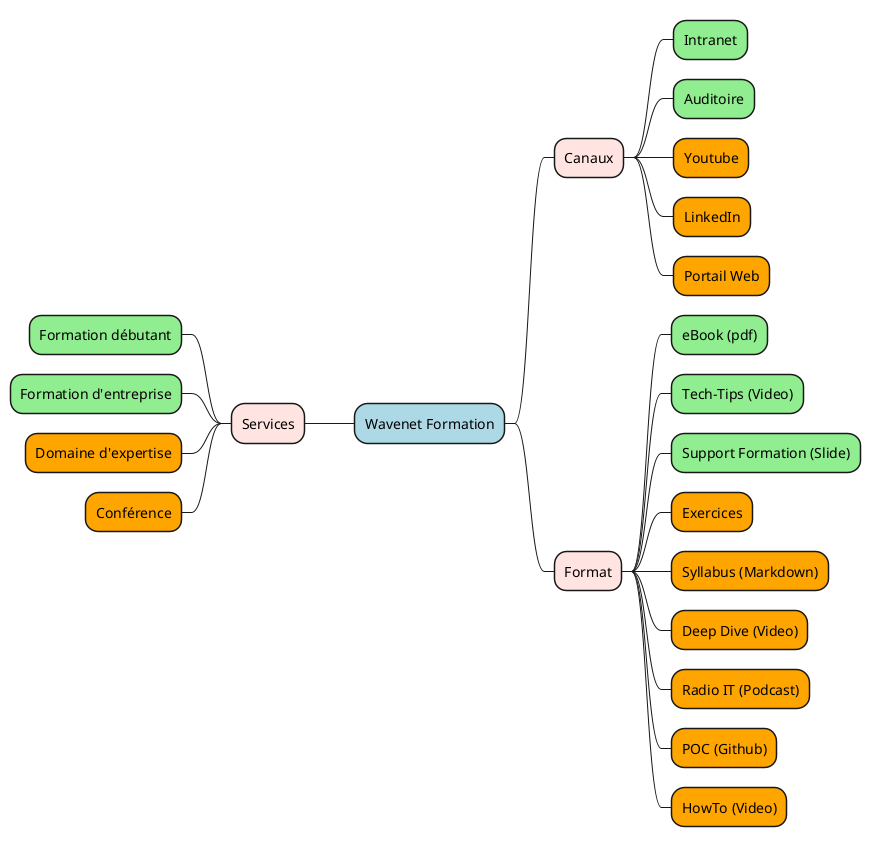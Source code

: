 @startmindmap
*[#LightBlue] Wavenet Formation
--[#MistyRose] Services
---[#Lightgreen] Formation débutant
---[#Lightgreen] Formation d'entreprise
---[#Orange] Domaine d'expertise
---[#Orange] Conférence
**[#MistyRose] Canaux
***[#Lightgreen] Intranet
***[#Lightgreen] Auditoire
***[#Orange] Youtube
***[#Orange] LinkedIn
***[#Orange] Portail Web
**[#MistyRose] Format
***[#Lightgreen] eBook (pdf)
***[#Lightgreen] Tech-Tips (Video)
***[#Lightgreen] Support Formation (Slide)
***[#Orange] Exercices
***[#Orange] Syllabus (Markdown)
***[#Orange] Deep Dive (Video)
***[#Orange] Radio IT (Podcast)
***[#Orange] POC (Github)
***[#Orange] HowTo (Video)
@endmindmap